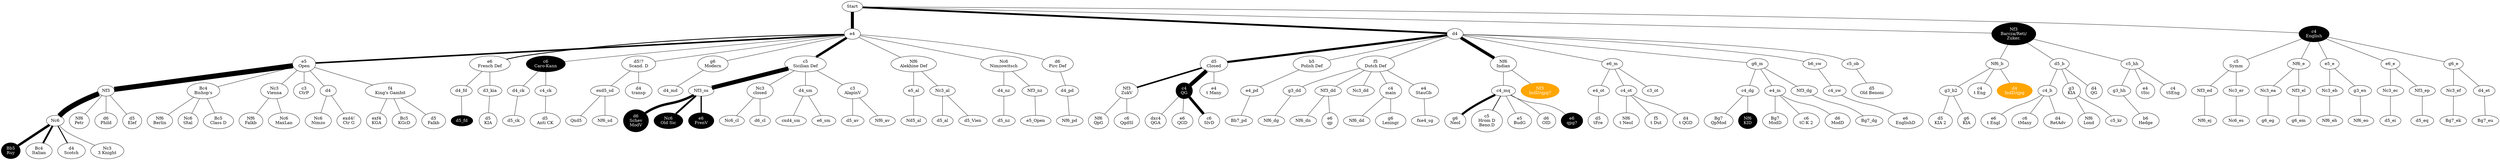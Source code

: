 graph {

////////////////////////// CLASSICAL KING PAWN ///////////////

Start -- e4 [weight=4 penwidth=10]
e5[label="e5\nOpen"]
e4 -- e5 [penwidth=5]
e5 -- Nf3 [penwidth=17]

e5 -- "Bc4\nBishop's"
"Bc4\nBishop's" -- "Nf6\nBerlin"
"Bc4\nBishop's" -- "Nc6\ntItal"
"Bc4\nBishop's" -- "Bc5\nClass D"


e5 -- "Nc3\nVienna"
"Nc3\nVienna" -- "Nf6\nFalkb"
"Nc3\nVienna" -- "Nc6\nMaxLan"

e5 -- "c3\nCtrP"

d4_pn[label=d4]
e5 -- d4_pn

d4_pn -- "Nc6\nNimzo"
d4_pn -- "exd4!\nCtr G"

e5 -- "f4\nKing's Gambit" -- "exf4\nKGA"
"f4\nKing's Gambit" -- "Bc5\nKGcD"
"f4\nKing's Gambit" -- "d5\nFalkb"

Nf3 -- Nc6 [penwidth=17] // main line p. 40
Nf3 -- "Nf6\nPetr"
Nf3 -- "d6\nPhild"
Nf3 -- "d5\nElef"

// Ruy and siblings //

ruy[label="Bb5\nRuy", style=filled, color=black, fontcolor=white]

Nc6 -- ruy [penwidth=8]
Nc6 -- "Bc4\nItalian" [penwidth=6]
Nc6 -- "d4\nScotch" [penwidth=3]
Nc6 -- "Nc3\n3 Knight"

////////////////////////// CLASSICAL QUEEN PAWN ///////////////

Start -- d4 [penwidth=6]
d5_qp[label="d5\nClosed"]
d4 -- d5_qp [penwidth=7 weight=2]

// zukertort doesn't belong here but render diff.
Nf3_z[label="Nf3\nZukV"]
Nf6_z[label="Nf6\nQpG"]
d5_qp -- Nf3_z [penwidth=5]
Nf3_z -- Nf6_z
Nf3_z -- "c6\nQgdSl"


// qg
qg[label="c4\nQG", style=filled, color=black, fontcolor=white]
d5_qp -- qg [penwidth=13]
qg -- "dxc4\nQGA"
qg -- "e6\nQGD"
qg -- "c6\nSlvD" [penwidth=9]


/////////////// MODERN KING PAWN ///////////////

d5_fd[style=filled, color=black, fontcolor=white]

e4 -- "e6\nFrench Def" [penwidth=2.6]
"e6\nFrench Def" -- d4_fd -- d5_fd
"e6\nFrench Def" -- d3_kia -- "d5\nKIA"

carokann[label="c6\nCaro-Kann", style=filled, color=black, fontcolor=white]

e4 -- carokann -- d4_ck -- d5_ck
carokann -- c4_ck -- "d5\nAnti CK"

e4 -- "d5!?\nScand. D" -- exd5_sd -- Qxd5
exd5_sd -- Nf6_sd
"d5!?\nScand. D" -- "d4\ntransp"

e4 -- "g6\nModern" -- d4_md

// sicilian //

e4 -- "c5\nSicilian Def" [penwidth=8]

schev[label="d6\nSchev\nModV", style=filled, color=black, fontcolor=white]
oldsic[label="Nc6\nOld Sic", style=filled, color=black, fontcolor=white]
frenv[label="e6\nFrenV", style=filled, color=black, fontcolor=white]

"c5\nSicilian Def" -- Nf3_os [penwidth=14]
Nf3_os -- schev [penwidth=8]
Nf3_os -- frenv [penwidth=4]
Nf3_os -- oldsic [penwidth=6]

"c5\nSicilian Def" -- "Nc3\nclosed"
"Nc3\nclosed" -- Nc6_cl
"Nc3\nclosed" -- d6_cl

"c5\nSicilian Def" -- d4_sm -- cxd4_sm
d4_sm -- e6_sm

"c5\nSicilian Def" -- "c3\nAlapinV" -- d5_av
"c3\nAlapinV" -- Nf6_av

// end sici

e4 -- "Nf6\nAlekhine Def" -- e5_al -- Nd5_al
"Nf6\nAlekhine Def" -- Nc3_al -- d5_al
Nc3_al -- d5_Vien

e4 -- "Nc6\nNimzowitsch" -- d4_nz -- d5_nz
"Nc6\nNimzowitsch" -- Nf3_nz -- e5_Open

e4 -- "d6\nPirc Def" -- d4_pd -- Nf6_pd


/////////////// MODERN QUEEN PAWN ///////////////

d4 -- "b5\nPolish Def" -- e4_pd -- Bb7_pd

// dutch

dutch[label="f5\nDutch Def"]
d4 -- dutch
dutch -- g3_dd -- Nf6_dg
dutch -- Nf3_dd -- Nf6_dn
Nf3_dd -- "e6\nqp"
dutch -- Nc3_dd
dutch -- "c4\nmain" -- Nf6_dd
"c4\nmain" -- "g6\nLeningr"
dutch -- "e4\nStauGb" -- fxe4_sg

// indian //

indian[label="Nf6\nIndian"]
d4 -- indian [penwidth=10]
indian -- c4_mq
// bulk of the indian
g6_mq[label="g6\nNeoI"]
c5_mq[label="c5\nHrom D\nBeno.D"]
c4_mq -- g6_mq [penwidth=7]
c4_mq -- c5_mq[penwidth=2]
c4_mq -- "e5\nBudG"

nf3qpg[label="Nf3\nIndD/qpg?", style=filled, color=orange, fontcolor=white]
indian -- nf3qpg

// non indian //

d4 -- e6_m -- e4_ot -- "d5\ntFre"
e6_m -- c4_ot -- "Nf6\nt NeoI"
c4_ot -- "f5\nt Dut"
c4_ot -- "d4\nt QGD"
e6_m -- c3_ot
d4 -- g6_m -- c4_dg -- "Bg7\nQpMod"

kid[label="Nf6\nKID", style=filled, color=black, fontcolor=white]
c4_dg -- kid
g6_m -- e4_m -- "Bg7\nModD"
e4_m -- "c6\ntC-K 2"
e4_m -- "d6\nModD"
g6_m -- Nf3_dg -- Bg7_dg

// super weird d4 responses

d4 -- b6_sw -- c4_sw -- "e6\nEnglishD"
d4 -- c5_ob -- "d5\nOld Benoni"

/////////////// CHAPTER SEVEN ///////////////

reti[label="Nf3\nBarcza/Reti/\nZuker.", style=filled, color=black, fontcolor=white]
Start -- reti 
reti -- Nf6_b -- g3_b2 -- "d5\nKIA 2"
g3_b2 -- "g6\nKIA"
Nf6_b -- "c4\nt Eng"

d4indd[label="d4\nIndD/qpg", style=filled, color=orange, fontcolor=white]
Nf6_b -- d4indd

reti -- d5_b
d5_b -- c4_b -- "e6\nt Engl"
c4_b -- "c6\ntMany"
c4_b -- "d4\nRetAdv"
d5_b -- "g3\nKIA" -- "Nf6\nLond"
"g3\nKIA" -- c5_kr
d5_b -- "d4\nQG"

reti -- c5_hh -- g3_hh -- "b6\nHedge"
c5_hh -- "e4\ntSic"
c5_hh -- "c4\ntSEng"

//// others ////

d5_qp -- "e4\nt Many"

c4_mq -- "d6\nOID"

e00qpg[label="e6\nqpg?", style=filled, color=black, fontcolor=white]
c4_mq -- e00qpg


//// English ////

eng[label="c4\nEnglish", style=filled, color=black, fontcolor=white]
c5_e[label="c5\nSymm"]
Start -- eng
eng -- Nf6_e -- Nc3_ea -- g6_eg
Nf6_e -- Nf3_el -- g6_em
eng -- e5_e -- Nc3_eb -- Nf6_eh
e5_e -- g3_en -- Nf6_eo
eng -- e6_e -- Nc3_ec -- d5_ei
e6_e -- Nf3_ep -- d5_eq
eng -- c5_e -- Nf3_ed -- Nf6_ej
c5_e -- Nc3_er -- Nc6_es
eng -- g6_e -- Nc3_ef -- Bg7_ek
g6_e -- d4_et -- Bg7_eu



}
